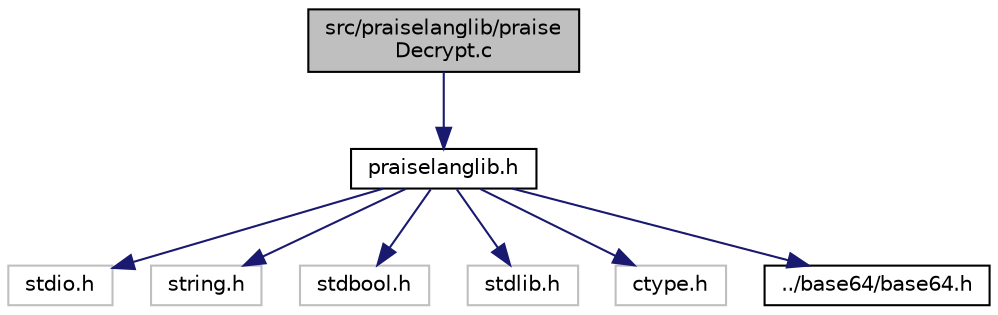digraph "src/praiselanglib/praiseDecrypt.c"
{
 // LATEX_PDF_SIZE
  edge [fontname="Helvetica",fontsize="10",labelfontname="Helvetica",labelfontsize="10"];
  node [fontname="Helvetica",fontsize="10",shape=record];
  Node1 [label="src/praiselanglib/praise\lDecrypt.c",height=0.2,width=0.4,color="black", fillcolor="grey75", style="filled", fontcolor="black",tooltip="decrypts the given praiselang string"];
  Node1 -> Node2 [color="midnightblue",fontsize="10",style="solid"];
  Node2 [label="praiselanglib.h",height=0.2,width=0.4,color="black", fillcolor="white", style="filled",URL="$d5/d44/praiselanglib_8h.html",tooltip=" "];
  Node2 -> Node3 [color="midnightblue",fontsize="10",style="solid"];
  Node3 [label="stdio.h",height=0.2,width=0.4,color="grey75", fillcolor="white", style="filled",tooltip=" "];
  Node2 -> Node4 [color="midnightblue",fontsize="10",style="solid"];
  Node4 [label="string.h",height=0.2,width=0.4,color="grey75", fillcolor="white", style="filled",tooltip=" "];
  Node2 -> Node5 [color="midnightblue",fontsize="10",style="solid"];
  Node5 [label="stdbool.h",height=0.2,width=0.4,color="grey75", fillcolor="white", style="filled",tooltip=" "];
  Node2 -> Node6 [color="midnightblue",fontsize="10",style="solid"];
  Node6 [label="stdlib.h",height=0.2,width=0.4,color="grey75", fillcolor="white", style="filled",tooltip=" "];
  Node2 -> Node7 [color="midnightblue",fontsize="10",style="solid"];
  Node7 [label="ctype.h",height=0.2,width=0.4,color="grey75", fillcolor="white", style="filled",tooltip=" "];
  Node2 -> Node8 [color="midnightblue",fontsize="10",style="solid"];
  Node8 [label="../base64/base64.h",height=0.2,width=0.4,color="black", fillcolor="white", style="filled",URL="$d2/d6f/base64_8h.html",tooltip="base64 encryption/decryption library (code by Wei Zhicheng)"];
}
